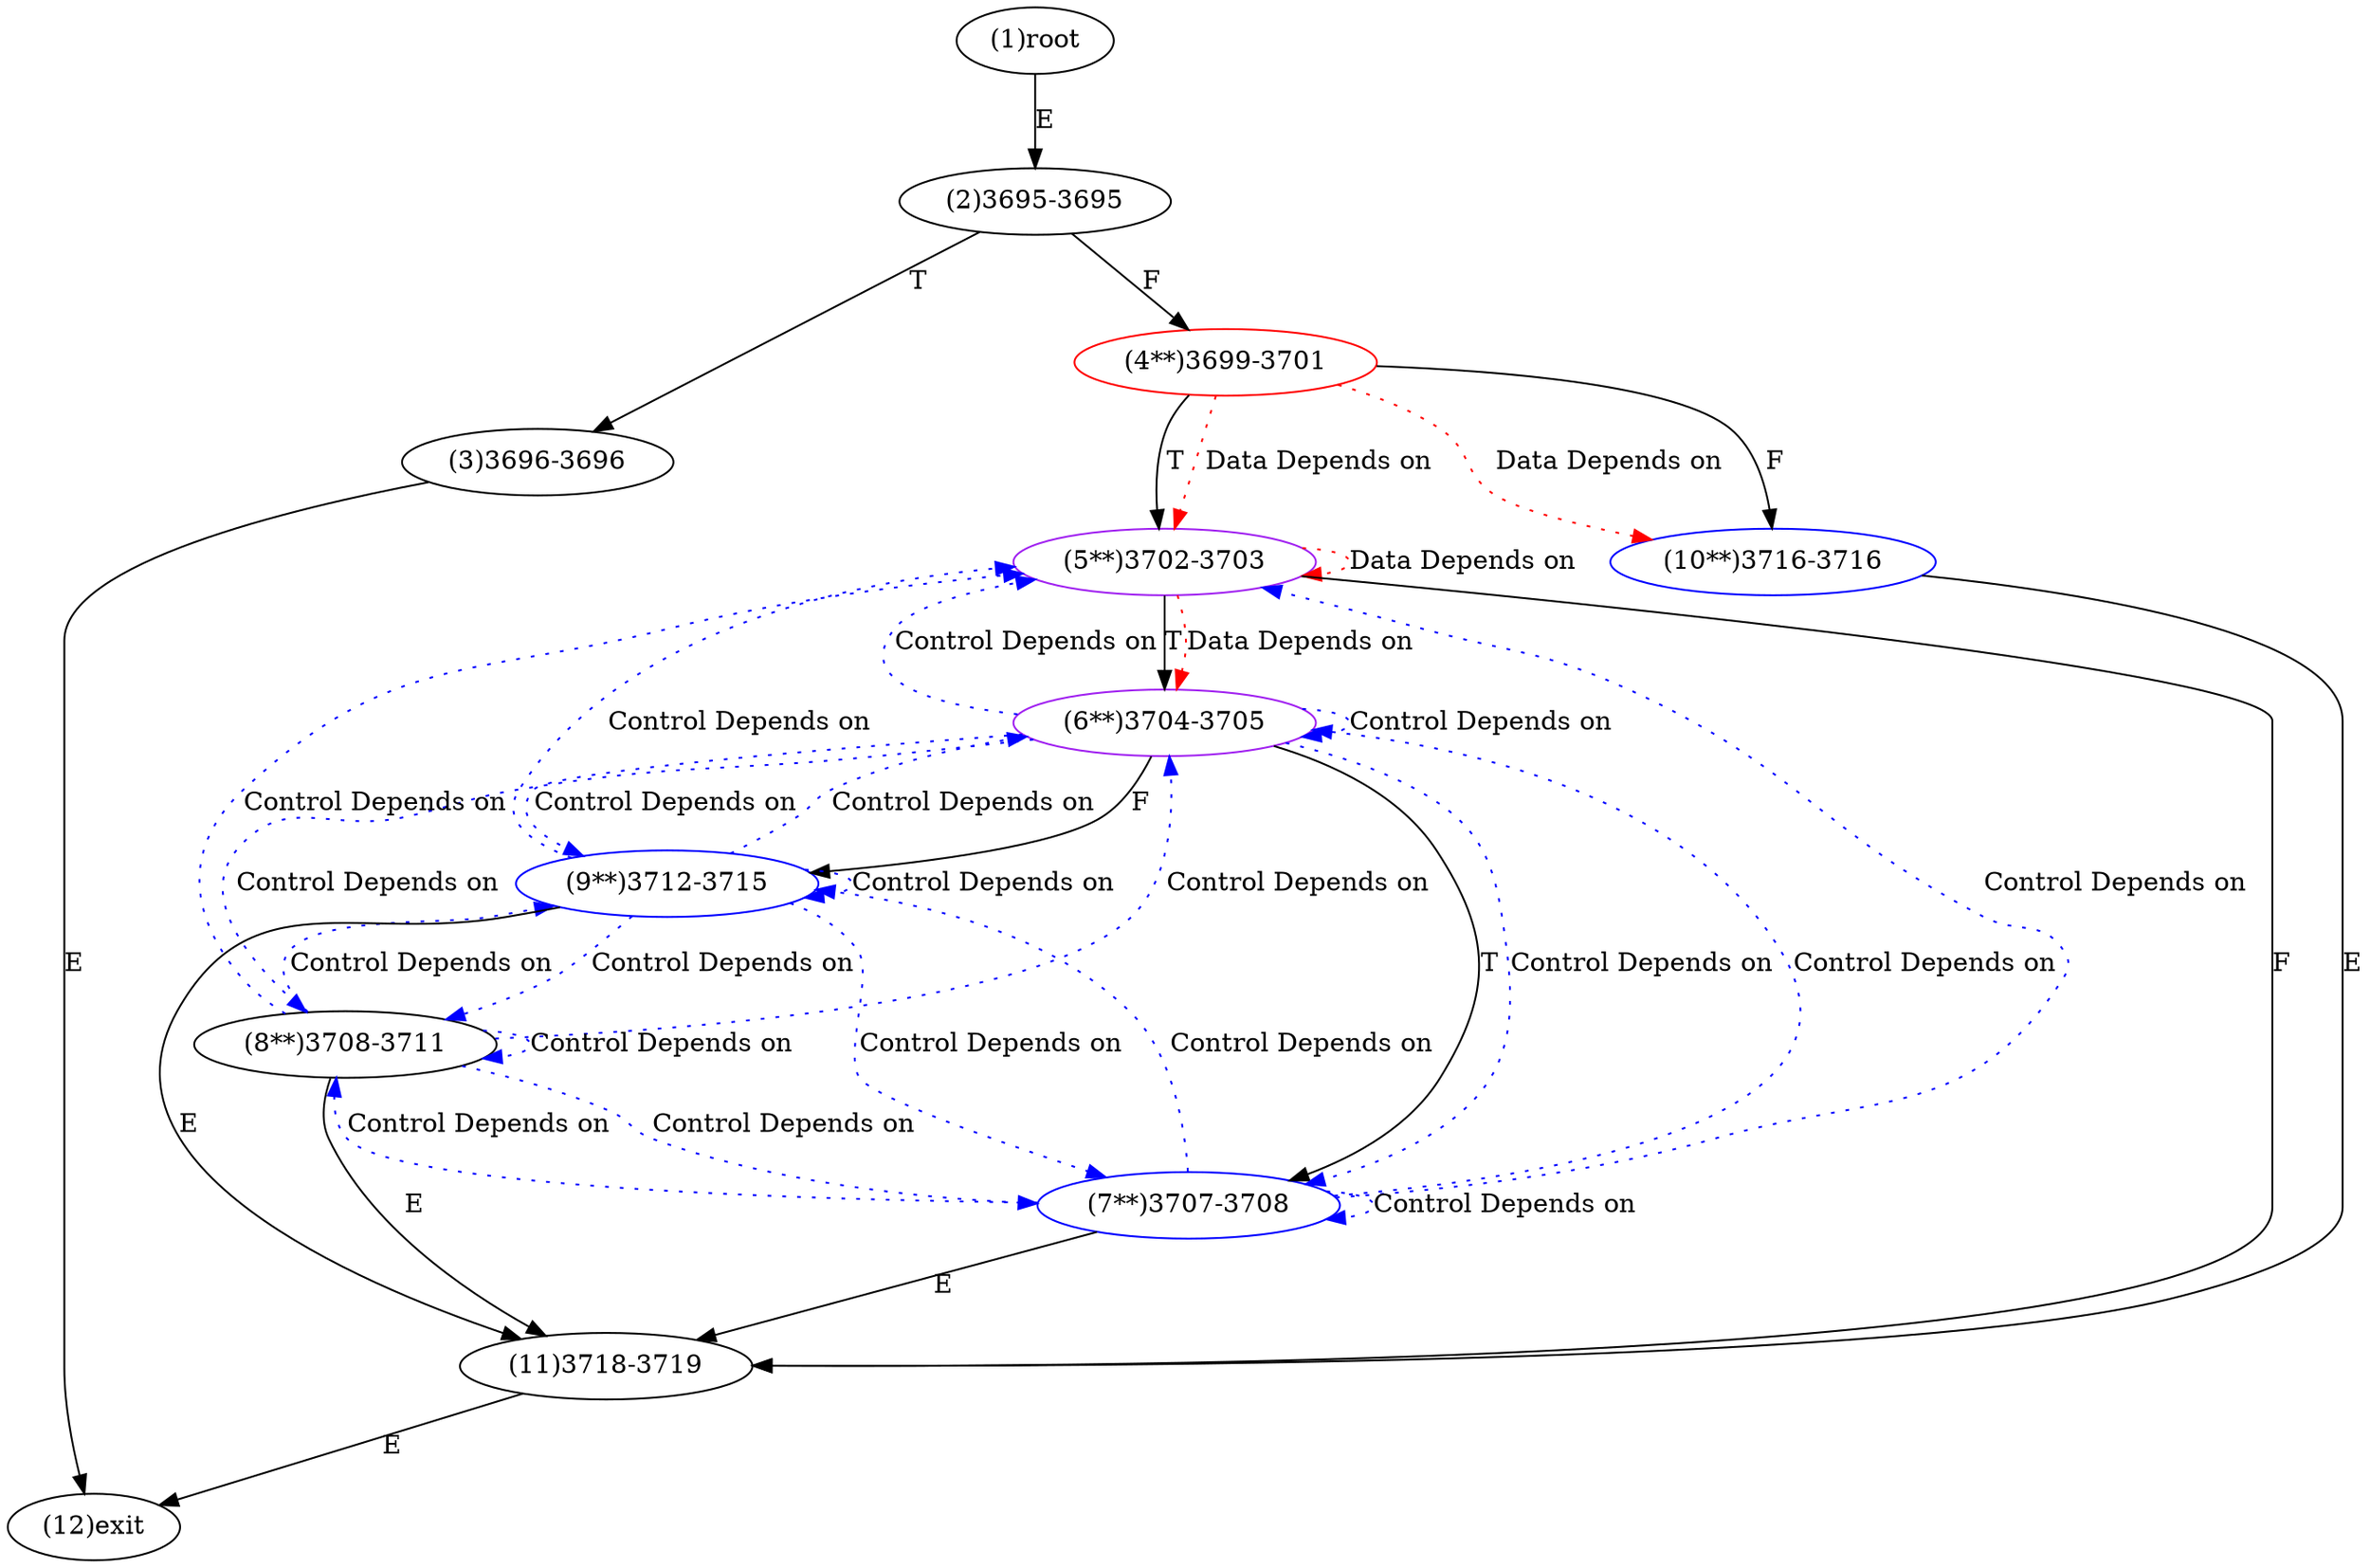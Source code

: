 digraph "" { 
1[ label="(1)root"];
2[ label="(2)3695-3695"];
3[ label="(3)3696-3696"];
4[ label="(4**)3699-3701",color=red];
5[ label="(5**)3702-3703",color=purple];
6[ label="(6**)3704-3705",color=purple];
7[ label="(7**)3707-3708",color=blue];
8[ label="(8**)3708-3711"];
9[ label="(9**)3712-3715",color=blue];
10[ label="(10**)3716-3716",color=blue];
11[ label="(11)3718-3719"];
12[ label="(12)exit"];
1->2[ label="E"];
2->4[ label="F"];
2->3[ label="T"];
3->12[ label="E"];
4->10[ label="F"];
4->5[ label="T"];
5->11[ label="F"];
5->6[ label="T"];
6->9[ label="F"];
6->7[ label="T"];
7->11[ label="E"];
8->11[ label="E"];
9->11[ label="E"];
10->11[ label="E"];
11->12[ label="E"];
4->5[ color="red" label="Data Depends on" style = dotted ];
4->10[ color="red" label="Data Depends on" style = dotted ];
5->5[ color="red" label="Data Depends on" style = dotted ];
5->6[ color="red" label="Data Depends on" style = dotted ];
6->6[ color="blue" label="Control Depends on" style = dotted ];
6->7[ color="blue" label="Control Depends on" style = dotted ];
6->5[ color="blue" label="Control Depends on" style = dotted ];
6->8[ color="blue" label="Control Depends on" style = dotted ];
6->9[ color="blue" label="Control Depends on" style = dotted ];
7->7[ color="blue" label="Control Depends on" style = dotted ];
7->6[ color="blue" label="Control Depends on" style = dotted ];
7->5[ color="blue" label="Control Depends on" style = dotted ];
7->9[ color="blue" label="Control Depends on" style = dotted ];
7->8[ color="blue" label="Control Depends on" style = dotted ];
8->8[ color="blue" label="Control Depends on" style = dotted ];
8->9[ color="blue" label="Control Depends on" style = dotted ];
8->5[ color="blue" label="Control Depends on" style = dotted ];
8->6[ color="blue" label="Control Depends on" style = dotted ];
8->7[ color="blue" label="Control Depends on" style = dotted ];
9->9[ color="blue" label="Control Depends on" style = dotted ];
9->8[ color="blue" label="Control Depends on" style = dotted ];
9->5[ color="blue" label="Control Depends on" style = dotted ];
9->7[ color="blue" label="Control Depends on" style = dotted ];
9->6[ color="blue" label="Control Depends on" style = dotted ];
}